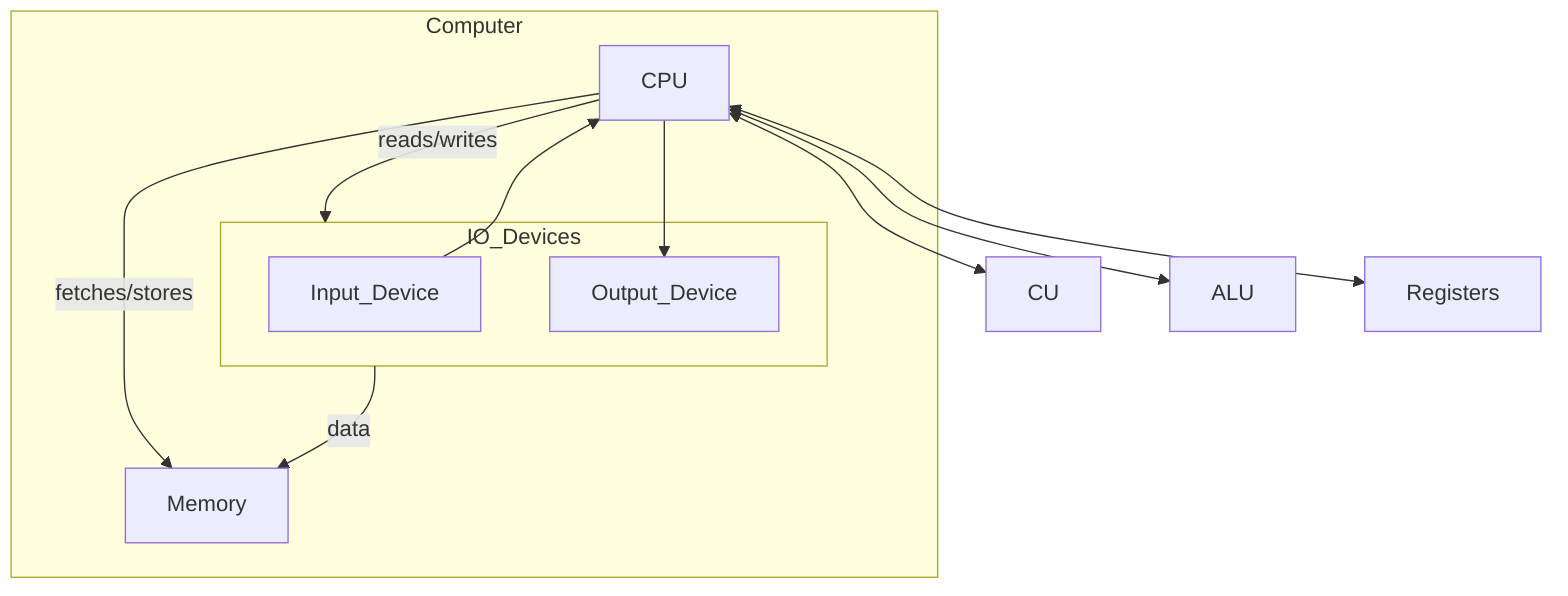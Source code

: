 graph TD
    subgraph Computer
        CPU -- "fetches/stores" --> Memory;
        CPU -- "reads/writes" --> IO_Devices;
        IO_Devices -- "data" --> Memory;
    end
    CPU <--> CU & ALU & Registers;
    subgraph IO_Devices
        direction LR
        Input_Device --> CPU;
        CPU --> Output_Device;
    end
